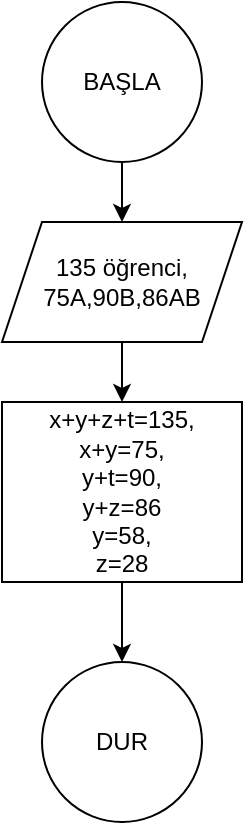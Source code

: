 <mxfile version="15.0.3" type="device"><diagram id="vGNkjGw0hlbeSFzvBJFf" name="Page-1"><mxGraphModel dx="373" dy="470" grid="1" gridSize="10" guides="1" tooltips="1" connect="1" arrows="1" fold="1" page="1" pageScale="1" pageWidth="827" pageHeight="1169" math="0" shadow="0"><root><mxCell id="0"/><mxCell id="1" parent="0"/><mxCell id="SiALFSvOmKkmwtNIsZ8p-1" value="DUR" style="ellipse;whiteSpace=wrap;html=1;aspect=fixed;" vertex="1" parent="1"><mxGeometry x="150" y="380" width="80" height="80" as="geometry"/></mxCell><mxCell id="SiALFSvOmKkmwtNIsZ8p-4" value="" style="edgeStyle=orthogonalEdgeStyle;rounded=0;orthogonalLoop=1;jettySize=auto;html=1;" edge="1" parent="1" source="SiALFSvOmKkmwtNIsZ8p-2" target="SiALFSvOmKkmwtNIsZ8p-3"><mxGeometry relative="1" as="geometry"/></mxCell><mxCell id="SiALFSvOmKkmwtNIsZ8p-2" value="BAŞLA" style="ellipse;whiteSpace=wrap;html=1;aspect=fixed;" vertex="1" parent="1"><mxGeometry x="150" y="50" width="80" height="80" as="geometry"/></mxCell><mxCell id="SiALFSvOmKkmwtNIsZ8p-6" value="" style="edgeStyle=orthogonalEdgeStyle;rounded=0;orthogonalLoop=1;jettySize=auto;html=1;" edge="1" parent="1" source="SiALFSvOmKkmwtNIsZ8p-3" target="SiALFSvOmKkmwtNIsZ8p-5"><mxGeometry relative="1" as="geometry"/></mxCell><mxCell id="SiALFSvOmKkmwtNIsZ8p-3" value="135 öğrenci,&lt;br&gt;75A,90B,86AB" style="shape=parallelogram;perimeter=parallelogramPerimeter;whiteSpace=wrap;html=1;fixedSize=1;" vertex="1" parent="1"><mxGeometry x="130" y="160" width="120" height="60" as="geometry"/></mxCell><mxCell id="SiALFSvOmKkmwtNIsZ8p-7" value="" style="edgeStyle=orthogonalEdgeStyle;rounded=0;orthogonalLoop=1;jettySize=auto;html=1;" edge="1" parent="1" source="SiALFSvOmKkmwtNIsZ8p-5" target="SiALFSvOmKkmwtNIsZ8p-1"><mxGeometry relative="1" as="geometry"/></mxCell><mxCell id="SiALFSvOmKkmwtNIsZ8p-5" value="x+y+z+t=135,&lt;br&gt;x+y=75,&lt;br&gt;y+t=90,&lt;br&gt;y+z=86&lt;br&gt;y=58,&lt;br&gt;z=28" style="rounded=0;whiteSpace=wrap;html=1;" vertex="1" parent="1"><mxGeometry x="130" y="250" width="120" height="90" as="geometry"/></mxCell></root></mxGraphModel></diagram></mxfile>